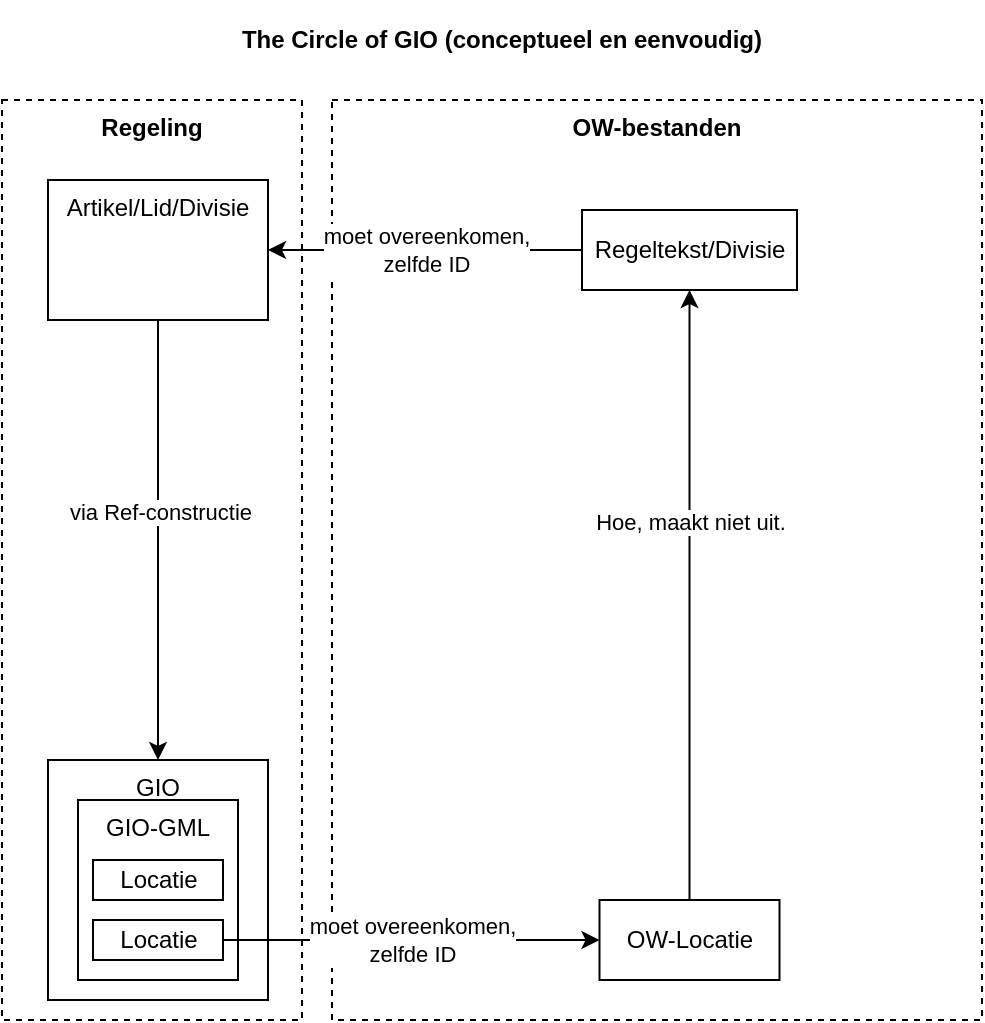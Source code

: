 <mxfile version="15.9.6" type="google" pages="2"><diagram id="0y4S7fWvuTJi305kDXR5" name="Conceptueel"><mxGraphModel dx="1422" dy="705" grid="1" gridSize="10" guides="1" tooltips="1" connect="1" arrows="1" fold="1" page="1" pageScale="1" pageWidth="850" pageHeight="1100" math="0" shadow="0"><root><mxCell id="lSIH_ePMpb47tnp3tkOe-0"/><mxCell id="lSIH_ePMpb47tnp3tkOe-1" parent="lSIH_ePMpb47tnp3tkOe-0"/><mxCell id="tycV3uXPyKZ_PboT6ebW-0" value="&lt;b&gt;Regeling&lt;/b&gt;" style="rounded=0;whiteSpace=wrap;html=1;dashed=1;verticalAlign=top;" parent="lSIH_ePMpb47tnp3tkOe-1" vertex="1"><mxGeometry x="260" y="210" width="150" height="460" as="geometry"/></mxCell><mxCell id="tycV3uXPyKZ_PboT6ebW-1" value="Artikel/Lid/Divisie" style="rounded=0;whiteSpace=wrap;html=1;verticalAlign=top;" parent="lSIH_ePMpb47tnp3tkOe-1" vertex="1"><mxGeometry x="283" y="250" width="110" height="70" as="geometry"/></mxCell><mxCell id="tycV3uXPyKZ_PboT6ebW-6" value="GIO" style="rounded=0;whiteSpace=wrap;html=1;verticalAlign=top;" parent="lSIH_ePMpb47tnp3tkOe-1" vertex="1"><mxGeometry x="283" y="540" width="110" height="120" as="geometry"/></mxCell><mxCell id="LM7HlsdwZSCsYsE5UBn8-0" style="edgeStyle=orthogonalEdgeStyle;rounded=0;orthogonalLoop=1;jettySize=auto;html=1;exitX=0.75;exitY=0;exitDx=0;exitDy=0;entryX=0.685;entryY=0.167;entryDx=0;entryDy=0;entryPerimeter=0;" parent="lSIH_ePMpb47tnp3tkOe-1" source="tycV3uXPyKZ_PboT6ebW-8" target="tycV3uXPyKZ_PboT6ebW-6" edge="1"><mxGeometry relative="1" as="geometry"/></mxCell><mxCell id="tycV3uXPyKZ_PboT6ebW-8" value="GIO-GML" style="rounded=0;whiteSpace=wrap;html=1;verticalAlign=top;" parent="lSIH_ePMpb47tnp3tkOe-1" vertex="1"><mxGeometry x="298" y="560" width="80" height="90" as="geometry"/></mxCell><mxCell id="tycV3uXPyKZ_PboT6ebW-9" value="" style="endArrow=classic;html=1;exitX=0.5;exitY=1;exitDx=0;exitDy=0;entryX=0.5;entryY=0;entryDx=0;entryDy=0;" parent="lSIH_ePMpb47tnp3tkOe-1" source="tycV3uXPyKZ_PboT6ebW-1" target="tycV3uXPyKZ_PboT6ebW-6" edge="1"><mxGeometry width="50" height="50" relative="1" as="geometry"><mxPoint x="338" y="420" as="sourcePoint"/><mxPoint x="490" y="470" as="targetPoint"/></mxGeometry></mxCell><mxCell id="6knyieum3L4kSp_2czzl-0" value="via Ref-constructie" style="edgeLabel;html=1;align=center;verticalAlign=middle;resizable=0;points=[];" parent="tycV3uXPyKZ_PboT6ebW-9" vertex="1" connectable="0"><mxGeometry x="-0.127" y="1" relative="1" as="geometry"><mxPoint as="offset"/></mxGeometry></mxCell><mxCell id="tycV3uXPyKZ_PboT6ebW-10" value="Locatie" style="rounded=0;whiteSpace=wrap;html=1;" parent="lSIH_ePMpb47tnp3tkOe-1" vertex="1"><mxGeometry x="305.5" y="590" width="65" height="20" as="geometry"/></mxCell><mxCell id="tycV3uXPyKZ_PboT6ebW-11" value="Locatie" style="rounded=0;whiteSpace=wrap;html=1;" parent="lSIH_ePMpb47tnp3tkOe-1" vertex="1"><mxGeometry x="305.5" y="620" width="65" height="20" as="geometry"/></mxCell><mxCell id="tycV3uXPyKZ_PboT6ebW-13" value="&lt;b&gt;OW-bestanden&lt;/b&gt;" style="rounded=0;whiteSpace=wrap;html=1;dashed=1;verticalAlign=top;" parent="lSIH_ePMpb47tnp3tkOe-1" vertex="1"><mxGeometry x="425" y="210" width="325" height="460" as="geometry"/></mxCell><mxCell id="tycV3uXPyKZ_PboT6ebW-14" value="OW-Locatie" style="rounded=0;whiteSpace=wrap;html=1;" parent="lSIH_ePMpb47tnp3tkOe-1" vertex="1"><mxGeometry x="558.75" y="610" width="90" height="40" as="geometry"/></mxCell><mxCell id="tycV3uXPyKZ_PboT6ebW-21" value="moet overeenkomen,&lt;br&gt;zelfde ID" style="endArrow=classic;html=1;exitX=1;exitY=0.5;exitDx=0;exitDy=0;entryX=0;entryY=0.5;entryDx=0;entryDy=0;" parent="lSIH_ePMpb47tnp3tkOe-1" source="tycV3uXPyKZ_PboT6ebW-11" target="tycV3uXPyKZ_PboT6ebW-14" edge="1"><mxGeometry width="50" height="50" relative="1" as="geometry"><mxPoint x="580" y="760" as="sourcePoint"/><mxPoint x="630" y="710" as="targetPoint"/></mxGeometry></mxCell><mxCell id="tycV3uXPyKZ_PboT6ebW-22" value="Regeltekst/Divisie" style="rounded=0;whiteSpace=wrap;html=1;" parent="lSIH_ePMpb47tnp3tkOe-1" vertex="1"><mxGeometry x="550" y="265" width="107.5" height="40" as="geometry"/></mxCell><mxCell id="tycV3uXPyKZ_PboT6ebW-25" value="moet overeenkomen,&lt;br&gt;zelfde ID" style="endArrow=classic;html=1;exitX=0;exitY=0.5;exitDx=0;exitDy=0;entryX=1;entryY=0.5;entryDx=0;entryDy=0;" parent="lSIH_ePMpb47tnp3tkOe-1" source="tycV3uXPyKZ_PboT6ebW-22" target="tycV3uXPyKZ_PboT6ebW-1" edge="1"><mxGeometry width="50" height="50" relative="1" as="geometry"><mxPoint x="810" y="390" as="sourcePoint"/><mxPoint x="860" y="340" as="targetPoint"/></mxGeometry></mxCell><mxCell id="tycV3uXPyKZ_PboT6ebW-26" value="" style="endArrow=classic;html=1;exitX=0.5;exitY=0;exitDx=0;exitDy=0;entryX=0.5;entryY=1;entryDx=0;entryDy=0;" parent="lSIH_ePMpb47tnp3tkOe-1" source="tycV3uXPyKZ_PboT6ebW-14" target="tycV3uXPyKZ_PboT6ebW-22" edge="1"><mxGeometry width="50" height="50" relative="1" as="geometry"><mxPoint x="800" y="550" as="sourcePoint"/><mxPoint x="701.25" y="590" as="targetPoint"/></mxGeometry></mxCell><mxCell id="tycV3uXPyKZ_PboT6ebW-38" value="Hoe, maakt niet uit." style="edgeLabel;html=1;align=center;verticalAlign=middle;resizable=0;points=[];" parent="tycV3uXPyKZ_PboT6ebW-26" vertex="1" connectable="0"><mxGeometry x="0.242" relative="1" as="geometry"><mxPoint as="offset"/></mxGeometry></mxCell><mxCell id="tycV3uXPyKZ_PboT6ebW-37" value="&lt;b&gt;The Circle of GIO (conceptueel en eenvoudig)&lt;/b&gt;" style="text;html=1;strokeColor=none;fillColor=none;align=center;verticalAlign=middle;whiteSpace=wrap;rounded=0;" parent="lSIH_ePMpb47tnp3tkOe-1" vertex="1"><mxGeometry x="330" y="160" width="360" height="40" as="geometry"/></mxCell></root></mxGraphModel></diagram><diagram id="4QAJtGkwE2m8rhkin-_L" name="Concreet"><mxGraphModel dx="1422" dy="705" grid="1" gridSize="10" guides="1" tooltips="1" connect="1" arrows="1" fold="1" page="1" pageScale="1" pageWidth="850" pageHeight="1100" math="0" shadow="0"><root><mxCell id="0"/><mxCell id="1" parent="0"/><mxCell id="twTmLa365cuN1cqteq5G-1" value="&lt;b&gt;Regeling&lt;/b&gt;" style="rounded=0;whiteSpace=wrap;html=1;dashed=1;verticalAlign=top;" parent="1" vertex="1"><mxGeometry x="260" y="210" width="150" height="460" as="geometry"/></mxCell><mxCell id="twTmLa365cuN1cqteq5G-2" value="Artikel/Lid/(Divisie)" style="rounded=0;whiteSpace=wrap;html=1;verticalAlign=top;" parent="1" vertex="1"><mxGeometry x="280" y="250" width="110" height="70" as="geometry"/></mxCell><mxCell id="twTmLa365cuN1cqteq5G-3" value="IntIoRef" style="rounded=0;whiteSpace=wrap;html=1;" parent="1" vertex="1"><mxGeometry x="293" y="280" width="90" height="27" as="geometry"/></mxCell><mxCell id="twTmLa365cuN1cqteq5G-5" value="Begrip/Tabel" style="rounded=0;whiteSpace=wrap;html=1;verticalAlign=top;" parent="1" vertex="1"><mxGeometry x="283" y="360" width="110" height="70" as="geometry"/></mxCell><mxCell id="twTmLa365cuN1cqteq5G-6" value="ExtIoRef" style="rounded=0;whiteSpace=wrap;html=1;" parent="1" vertex="1"><mxGeometry x="298" y="390" width="80" height="30" as="geometry"/></mxCell><mxCell id="twTmLa365cuN1cqteq5G-7" value="" style="endArrow=classic;html=1;exitX=0.5;exitY=1;exitDx=0;exitDy=0;entryX=0.5;entryY=0;entryDx=0;entryDy=0;" parent="1" source="twTmLa365cuN1cqteq5G-3" target="twTmLa365cuN1cqteq5G-6" edge="1"><mxGeometry width="50" height="50" relative="1" as="geometry"><mxPoint x="480" y="320" as="sourcePoint"/><mxPoint x="530" y="270" as="targetPoint"/></mxGeometry></mxCell><mxCell id="twTmLa365cuN1cqteq5G-8" value="GIO" style="rounded=0;whiteSpace=wrap;html=1;verticalAlign=top;" parent="1" vertex="1"><mxGeometry x="283" y="450" width="110" height="210" as="geometry"/></mxCell><mxCell id="twTmLa365cuN1cqteq5G-9" value="GIO-XML" style="rounded=0;whiteSpace=wrap;html=1;" parent="1" vertex="1"><mxGeometry x="298" y="480" width="80" height="30" as="geometry"/></mxCell><mxCell id="twTmLa365cuN1cqteq5G-10" value="GIO-GML" style="rounded=0;whiteSpace=wrap;html=1;verticalAlign=top;" parent="1" vertex="1"><mxGeometry x="298" y="560" width="80" height="90" as="geometry"/></mxCell><mxCell id="twTmLa365cuN1cqteq5G-11" value="" style="endArrow=classic;html=1;exitX=0.5;exitY=1;exitDx=0;exitDy=0;entryX=0.5;entryY=0;entryDx=0;entryDy=0;" parent="1" source="twTmLa365cuN1cqteq5G-6" target="twTmLa365cuN1cqteq5G-9" edge="1"><mxGeometry width="50" height="50" relative="1" as="geometry"><mxPoint x="440" y="520" as="sourcePoint"/><mxPoint x="490" y="470" as="targetPoint"/></mxGeometry></mxCell><mxCell id="twTmLa365cuN1cqteq5G-12" value="Locatie" style="rounded=0;whiteSpace=wrap;html=1;fillColor=#f8cecc;strokeColor=#b85450;" parent="1" vertex="1"><mxGeometry x="305.5" y="590" width="65" height="20" as="geometry"/></mxCell><mxCell id="twTmLa365cuN1cqteq5G-13" value="Locatie" style="rounded=0;whiteSpace=wrap;html=1;fillColor=#fff2cc;strokeColor=#d6b656;" parent="1" vertex="1"><mxGeometry x="305.5" y="620" width="65" height="20" as="geometry"/></mxCell><mxCell id="twTmLa365cuN1cqteq5G-14" value="" style="endArrow=classic;html=1;exitX=0.5;exitY=1;exitDx=0;exitDy=0;entryX=0.5;entryY=0;entryDx=0;entryDy=0;" parent="1" source="twTmLa365cuN1cqteq5G-9" target="twTmLa365cuN1cqteq5G-10" edge="1"><mxGeometry width="50" height="50" relative="1" as="geometry"><mxPoint x="540" y="550" as="sourcePoint"/><mxPoint x="590" y="500" as="targetPoint"/></mxGeometry></mxCell><mxCell id="twTmLa365cuN1cqteq5G-17" value="&lt;b&gt;OW-bestanden&lt;/b&gt;" style="rounded=0;whiteSpace=wrap;html=1;dashed=1;verticalAlign=top;" parent="1" vertex="1"><mxGeometry x="425" y="210" width="325" height="460" as="geometry"/></mxCell><mxCell id="twTmLa365cuN1cqteq5G-18" value="OW-Locatie" style="rounded=0;whiteSpace=wrap;html=1;fillColor=#dae8fc;strokeColor=#6c8ebf;" parent="1" vertex="1"><mxGeometry x="558.75" y="610" width="90" height="40" as="geometry"/></mxCell><mxCell id="twTmLa365cuN1cqteq5G-19" value="Norm" style="rounded=0;whiteSpace=wrap;html=1;verticalAlign=top;" parent="1" vertex="1"><mxGeometry x="661.25" y="520" width="80" height="80" as="geometry"/></mxCell><mxCell id="twTmLa365cuN1cqteq5G-20" value="Gebiedsaanwijzing" style="rounded=0;whiteSpace=wrap;html=1;" parent="1" vertex="1"><mxGeometry x="435" y="550" width="107.5" height="40" as="geometry"/></mxCell><mxCell id="twTmLa365cuN1cqteq5G-21" value="Normwaarde" style="rounded=0;whiteSpace=wrap;html=1;" parent="1" vertex="1"><mxGeometry x="666.25" y="550" width="70" height="40" as="geometry"/></mxCell><mxCell id="twTmLa365cuN1cqteq5G-22" value="Tekstdeel" style="rounded=0;whiteSpace=wrap;html=1;" parent="1" vertex="1"><mxGeometry x="435" y="420" width="107.5" height="40" as="geometry"/></mxCell><mxCell id="twTmLa365cuN1cqteq5G-23" value="ActiviteitLocatie-aanduiding" style="rounded=0;whiteSpace=wrap;html=1;" parent="1" vertex="1"><mxGeometry x="588.75" y="470" width="90" height="40" as="geometry"/></mxCell><mxCell id="twTmLa365cuN1cqteq5G-26" value="Juridische regel" style="rounded=0;whiteSpace=wrap;html=1;" parent="1" vertex="1"><mxGeometry x="580" y="360" width="107.5" height="40" as="geometry"/></mxCell><mxCell id="twTmLa365cuN1cqteq5G-27" value="" style="endArrow=classic;html=1;exitX=1;exitY=0.5;exitDx=0;exitDy=0;entryX=0;entryY=0.5;entryDx=0;entryDy=0;" parent="1" source="twTmLa365cuN1cqteq5G-13" target="nJeBywIYm9MdhAaS33iZ-1" edge="1"><mxGeometry width="50" height="50" relative="1" as="geometry"><mxPoint x="580" y="760" as="sourcePoint"/><mxPoint x="559" y="630" as="targetPoint"/></mxGeometry></mxCell><mxCell id="twTmLa365cuN1cqteq5G-28" value="Regeltekst" style="rounded=0;whiteSpace=wrap;html=1;" parent="1" vertex="1"><mxGeometry x="580" y="250" width="107.5" height="40" as="geometry"/></mxCell><mxCell id="twTmLa365cuN1cqteq5G-29" value="Divisie" style="rounded=0;whiteSpace=wrap;html=1;" parent="1" vertex="1"><mxGeometry x="435" y="330" width="107.5" height="40" as="geometry"/></mxCell><mxCell id="twTmLa365cuN1cqteq5G-30" value="" style="endArrow=classic;html=1;exitX=0;exitY=0.5;exitDx=0;exitDy=0;entryX=1;entryY=0.5;entryDx=0;entryDy=0;" parent="1" source="twTmLa365cuN1cqteq5G-29" target="twTmLa365cuN1cqteq5G-2" edge="1"><mxGeometry width="50" height="50" relative="1" as="geometry"><mxPoint x="870" y="370" as="sourcePoint"/><mxPoint x="920" y="320" as="targetPoint"/></mxGeometry></mxCell><mxCell id="twTmLa365cuN1cqteq5G-31" value="" style="endArrow=classic;html=1;exitX=0;exitY=0.5;exitDx=0;exitDy=0;" parent="1" source="twTmLa365cuN1cqteq5G-28" edge="1"><mxGeometry width="50" height="50" relative="1" as="geometry"><mxPoint x="810" y="390" as="sourcePoint"/><mxPoint x="390" y="268" as="targetPoint"/></mxGeometry></mxCell><mxCell id="twTmLa365cuN1cqteq5G-32" value="" style="endArrow=classic;html=1;exitX=1;exitY=0.5;exitDx=0;exitDy=0;entryX=0.5;entryY=1;entryDx=0;entryDy=0;" parent="1" source="twTmLa365cuN1cqteq5G-18" target="twTmLa365cuN1cqteq5G-21" edge="1"><mxGeometry width="50" height="50" relative="1" as="geometry"><mxPoint x="800" y="550" as="sourcePoint"/><mxPoint x="850" y="500" as="targetPoint"/></mxGeometry></mxCell><mxCell id="twTmLa365cuN1cqteq5G-33" value="" style="endArrow=classic;html=1;exitX=0.75;exitY=0;exitDx=0;exitDy=0;entryX=0.5;entryY=1;entryDx=0;entryDy=0;" parent="1" source="twTmLa365cuN1cqteq5G-18" target="twTmLa365cuN1cqteq5G-23" edge="1"><mxGeometry width="50" height="50" relative="1" as="geometry"><mxPoint x="560" y="810" as="sourcePoint"/><mxPoint x="610" y="760" as="targetPoint"/></mxGeometry></mxCell><mxCell id="twTmLa365cuN1cqteq5G-34" value="" style="endArrow=classic;html=1;exitX=0.25;exitY=0;exitDx=0;exitDy=0;entryX=0.5;entryY=1;entryDx=0;entryDy=0;" parent="1" source="twTmLa365cuN1cqteq5G-18" target="twTmLa365cuN1cqteq5G-20" edge="1"><mxGeometry width="50" height="50" relative="1" as="geometry"><mxPoint x="630" y="760" as="sourcePoint"/><mxPoint x="680" y="710" as="targetPoint"/></mxGeometry></mxCell><mxCell id="twTmLa365cuN1cqteq5G-35" value="" style="endArrow=classic;html=1;exitX=0.25;exitY=0;exitDx=0;exitDy=0;entryX=0.75;entryY=1;entryDx=0;entryDy=0;" parent="1" source="twTmLa365cuN1cqteq5G-18" target="twTmLa365cuN1cqteq5G-22" edge="1"><mxGeometry width="50" height="50" relative="1" as="geometry"><mxPoint x="650" y="760" as="sourcePoint"/><mxPoint x="700" y="710" as="targetPoint"/></mxGeometry></mxCell><mxCell id="twTmLa365cuN1cqteq5G-36" value="" style="endArrow=classic;html=1;exitX=0.5;exitY=0;exitDx=0;exitDy=0;entryX=0.356;entryY=1.041;entryDx=0;entryDy=0;entryPerimeter=0;" parent="1" source="twTmLa365cuN1cqteq5G-18" target="twTmLa365cuN1cqteq5G-26" edge="1"><mxGeometry width="50" height="50" relative="1" as="geometry"><mxPoint x="630" y="760" as="sourcePoint"/><mxPoint x="680" y="710" as="targetPoint"/><Array as="points"><mxPoint x="580" y="560"/><mxPoint x="580" y="460"/></Array></mxGeometry></mxCell><mxCell id="twTmLa365cuN1cqteq5G-37" value="" style="endArrow=classic;html=1;exitX=0.25;exitY=0;exitDx=0;exitDy=0;entryX=0.25;entryY=1;entryDx=0;entryDy=0;" parent="1" source="twTmLa365cuN1cqteq5G-20" target="twTmLa365cuN1cqteq5G-22" edge="1"><mxGeometry width="50" height="50" relative="1" as="geometry"><mxPoint x="550" y="790" as="sourcePoint"/><mxPoint x="600" y="740" as="targetPoint"/></mxGeometry></mxCell><mxCell id="twTmLa365cuN1cqteq5G-38" value="" style="endArrow=classic;html=1;exitX=0.5;exitY=0;exitDx=0;exitDy=0;entryX=0.1;entryY=1.059;entryDx=0;entryDy=0;entryPerimeter=0;" parent="1" source="twTmLa365cuN1cqteq5G-20" target="twTmLa365cuN1cqteq5G-26" edge="1"><mxGeometry width="50" height="50" relative="1" as="geometry"><mxPoint x="510" y="770" as="sourcePoint"/><mxPoint x="560" y="720" as="targetPoint"/><Array as="points"><mxPoint x="550" y="500"/></Array></mxGeometry></mxCell><mxCell id="twTmLa365cuN1cqteq5G-40" value="" style="endArrow=classic;html=1;exitX=0.5;exitY=0;exitDx=0;exitDy=0;entryX=0.5;entryY=1;entryDx=0;entryDy=0;" parent="1" source="twTmLa365cuN1cqteq5G-22" target="twTmLa365cuN1cqteq5G-29" edge="1"><mxGeometry width="50" height="50" relative="1" as="geometry"><mxPoint x="520" y="780" as="sourcePoint"/><mxPoint x="570" y="730" as="targetPoint"/></mxGeometry></mxCell><mxCell id="twTmLa365cuN1cqteq5G-41" value="" style="endArrow=classic;html=1;exitX=0.5;exitY=0;exitDx=0;exitDy=0;entryX=0.5;entryY=1;entryDx=0;entryDy=0;" parent="1" source="twTmLa365cuN1cqteq5G-26" target="twTmLa365cuN1cqteq5G-28" edge="1"><mxGeometry width="50" height="50" relative="1" as="geometry"><mxPoint x="690" y="780" as="sourcePoint"/><mxPoint x="740" y="730" as="targetPoint"/></mxGeometry></mxCell><mxCell id="twTmLa365cuN1cqteq5G-42" value="" style="endArrow=classic;html=1;exitX=0.5;exitY=0;exitDx=0;exitDy=0;entryX=0.5;entryY=1;entryDx=0;entryDy=0;" parent="1" source="twTmLa365cuN1cqteq5G-23" target="twTmLa365cuN1cqteq5G-26" edge="1"><mxGeometry width="50" height="50" relative="1" as="geometry"><mxPoint x="700" y="790" as="sourcePoint"/><mxPoint x="750" y="740" as="targetPoint"/></mxGeometry></mxCell><mxCell id="twTmLa365cuN1cqteq5G-43" value="" style="endArrow=classic;html=1;exitX=0.5;exitY=0;exitDx=0;exitDy=0;entryX=1;entryY=0.5;entryDx=0;entryDy=0;" parent="1" source="twTmLa365cuN1cqteq5G-19" target="twTmLa365cuN1cqteq5G-26" edge="1"><mxGeometry width="50" height="50" relative="1" as="geometry"><mxPoint x="770" y="760" as="sourcePoint"/><mxPoint x="820" y="710" as="targetPoint"/><Array as="points"><mxPoint x="701" y="430"/></Array></mxGeometry></mxCell><mxCell id="twTmLa365cuN1cqteq5G-44" value="&lt;b&gt;The Circle of GIO (concreet) Regelstructuur&lt;/b&gt;" style="text;html=1;strokeColor=none;fillColor=none;align=center;verticalAlign=middle;whiteSpace=wrap;rounded=0;" parent="1" vertex="1"><mxGeometry x="330" y="160" width="360" height="40" as="geometry"/></mxCell><mxCell id="nJeBywIYm9MdhAaS33iZ-1" value="geometrieRef" style="rounded=1;whiteSpace=wrap;html=1;fillColor=#fff2cc;strokeColor=#d6b656;" parent="1" vertex="1"><mxGeometry x="558.75" y="640" width="80" height="30" as="geometry"/></mxCell></root></mxGraphModel></diagram></mxfile>